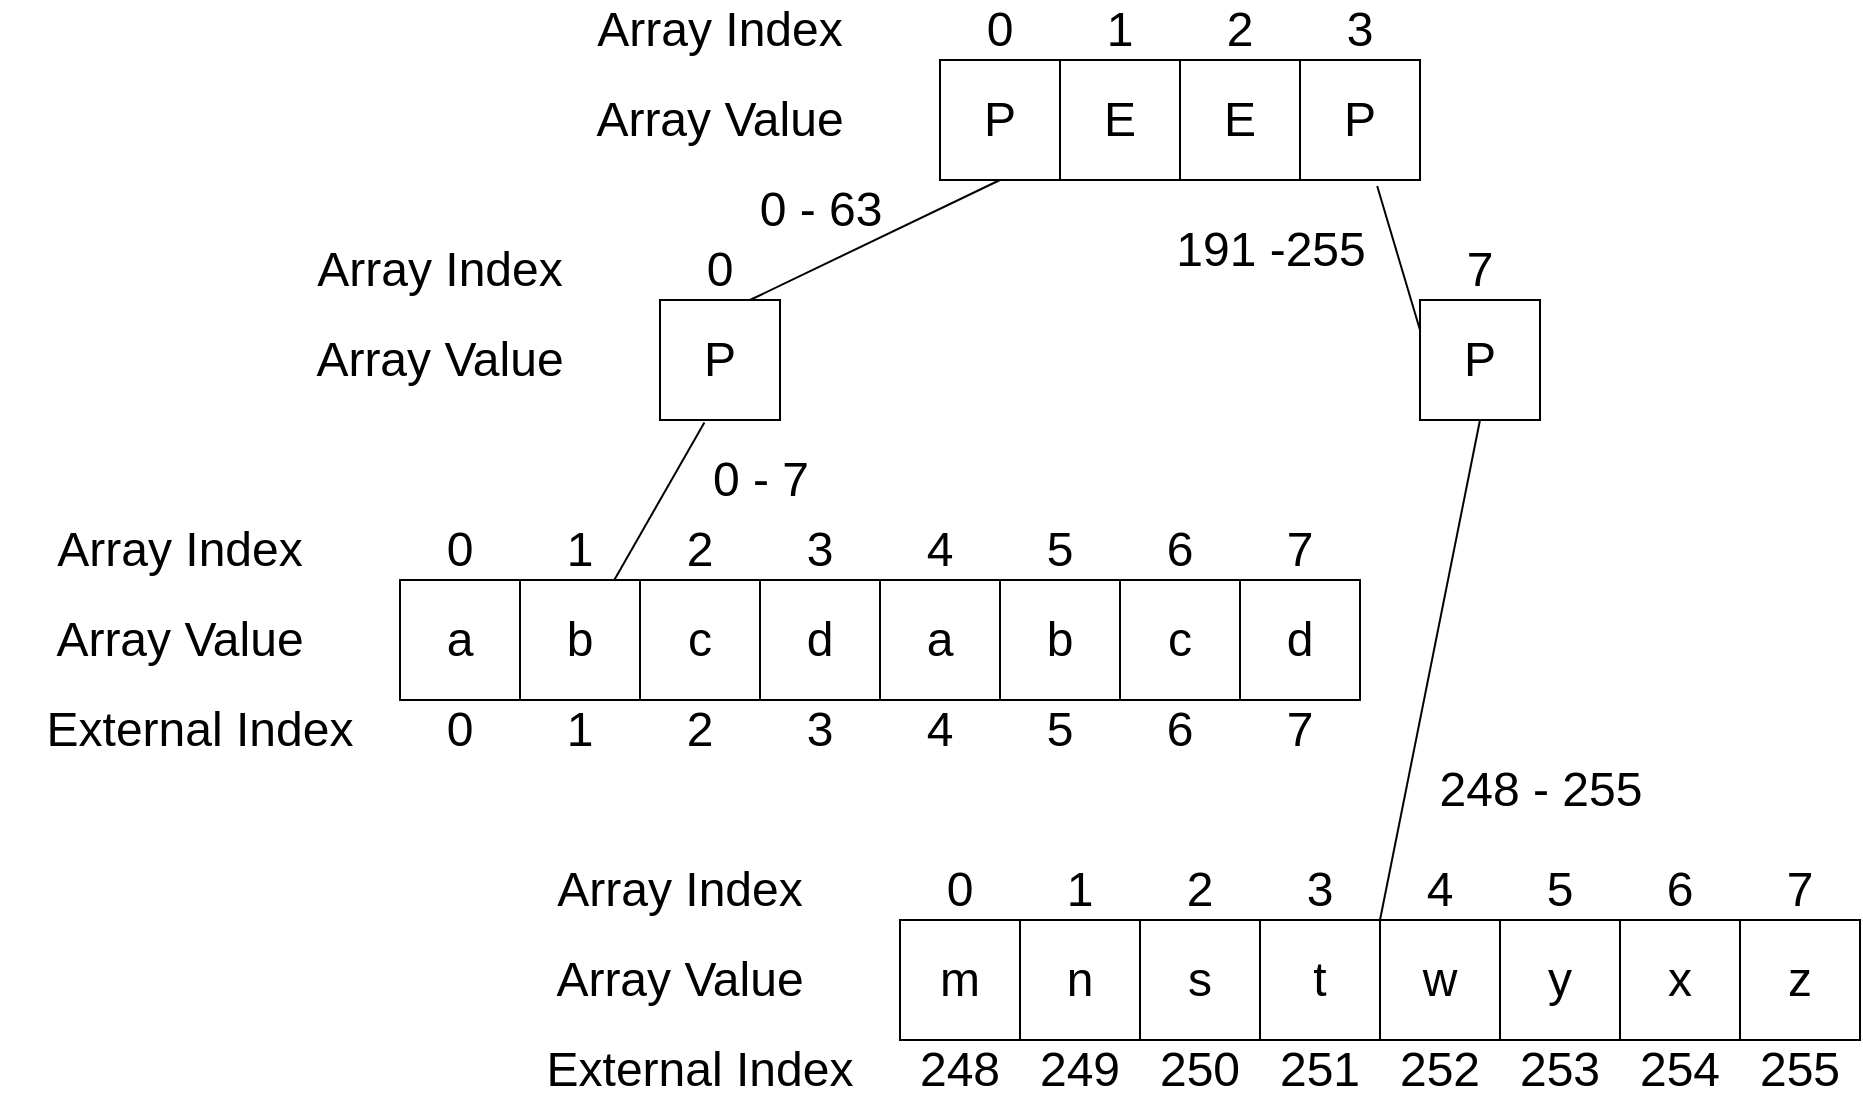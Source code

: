<mxfile version="16.5.1" type="device"><diagram id="O4jIf51jikYerd3G6u9J" name="Page-1"><mxGraphModel dx="1101" dy="732" grid="1" gridSize="10" guides="1" tooltips="1" connect="1" arrows="1" fold="1" page="1" pageScale="1" pageWidth="850" pageHeight="1100" math="0" shadow="0"><root><mxCell id="0"/><mxCell id="1" parent="0"/><mxCell id="8a6ExuWJA7Mi2WjmINP_-1" value="a" style="rounded=0;whiteSpace=wrap;html=1;fontSize=24;" parent="1" vertex="1"><mxGeometry x="360" y="350" width="60" height="60" as="geometry"/></mxCell><mxCell id="8a6ExuWJA7Mi2WjmINP_-2" value="b" style="rounded=0;whiteSpace=wrap;html=1;fontSize=24;" parent="1" vertex="1"><mxGeometry x="420" y="350" width="60" height="60" as="geometry"/></mxCell><mxCell id="8a6ExuWJA7Mi2WjmINP_-3" value="c" style="rounded=0;whiteSpace=wrap;html=1;fontSize=24;" parent="1" vertex="1"><mxGeometry x="480" y="350" width="60" height="60" as="geometry"/></mxCell><mxCell id="8a6ExuWJA7Mi2WjmINP_-4" value="d" style="rounded=0;whiteSpace=wrap;html=1;fontSize=24;" parent="1" vertex="1"><mxGeometry x="540" y="350" width="60" height="60" as="geometry"/></mxCell><mxCell id="8a6ExuWJA7Mi2WjmINP_-6" value="0" style="text;html=1;strokeColor=none;fillColor=none;align=center;verticalAlign=middle;whiteSpace=wrap;rounded=0;fontSize=24;" parent="1" vertex="1"><mxGeometry x="360" y="320" width="60" height="30" as="geometry"/></mxCell><mxCell id="8a6ExuWJA7Mi2WjmINP_-7" value="1" style="text;html=1;strokeColor=none;fillColor=none;align=center;verticalAlign=middle;whiteSpace=wrap;rounded=0;fontSize=24;" parent="1" vertex="1"><mxGeometry x="420" y="320" width="60" height="30" as="geometry"/></mxCell><mxCell id="8a6ExuWJA7Mi2WjmINP_-8" value="2" style="text;html=1;strokeColor=none;fillColor=none;align=center;verticalAlign=middle;whiteSpace=wrap;rounded=0;fontSize=24;" parent="1" vertex="1"><mxGeometry x="480" y="320" width="60" height="30" as="geometry"/></mxCell><mxCell id="8a6ExuWJA7Mi2WjmINP_-9" value="3" style="text;html=1;strokeColor=none;fillColor=none;align=center;verticalAlign=middle;whiteSpace=wrap;rounded=0;fontSize=24;" parent="1" vertex="1"><mxGeometry x="540" y="320" width="60" height="30" as="geometry"/></mxCell><mxCell id="8a6ExuWJA7Mi2WjmINP_-10" value="Array Index" style="text;html=1;strokeColor=none;fillColor=none;align=center;verticalAlign=middle;whiteSpace=wrap;rounded=0;fontSize=24;" parent="1" vertex="1"><mxGeometry x="160" y="320" width="180" height="30" as="geometry"/></mxCell><mxCell id="8a6ExuWJA7Mi2WjmINP_-11" value="Array Value" style="text;html=1;strokeColor=none;fillColor=none;align=center;verticalAlign=middle;whiteSpace=wrap;rounded=0;fontSize=24;" parent="1" vertex="1"><mxGeometry x="160" y="365" width="180" height="30" as="geometry"/></mxCell><mxCell id="8a6ExuWJA7Mi2WjmINP_-12" value="External Index" style="text;html=1;strokeColor=none;fillColor=none;align=center;verticalAlign=middle;whiteSpace=wrap;rounded=0;fontSize=24;" parent="1" vertex="1"><mxGeometry x="170" y="410" width="180" height="30" as="geometry"/></mxCell><mxCell id="8a6ExuWJA7Mi2WjmINP_-13" value="0" style="text;html=1;strokeColor=none;fillColor=none;align=center;verticalAlign=middle;whiteSpace=wrap;rounded=0;fontSize=24;" parent="1" vertex="1"><mxGeometry x="360" y="410" width="60" height="30" as="geometry"/></mxCell><mxCell id="8a6ExuWJA7Mi2WjmINP_-14" value="1" style="text;html=1;strokeColor=none;fillColor=none;align=center;verticalAlign=middle;whiteSpace=wrap;rounded=0;fontSize=24;" parent="1" vertex="1"><mxGeometry x="420" y="410" width="60" height="30" as="geometry"/></mxCell><mxCell id="8a6ExuWJA7Mi2WjmINP_-15" value="2" style="text;html=1;strokeColor=none;fillColor=none;align=center;verticalAlign=middle;whiteSpace=wrap;rounded=0;fontSize=24;" parent="1" vertex="1"><mxGeometry x="480" y="410" width="60" height="30" as="geometry"/></mxCell><mxCell id="8a6ExuWJA7Mi2WjmINP_-16" value="3" style="text;html=1;strokeColor=none;fillColor=none;align=center;verticalAlign=middle;whiteSpace=wrap;rounded=0;fontSize=24;" parent="1" vertex="1"><mxGeometry x="540" y="410" width="60" height="30" as="geometry"/></mxCell><mxCell id="8a6ExuWJA7Mi2WjmINP_-17" value="P" style="rounded=0;whiteSpace=wrap;html=1;fontSize=24;" parent="1" vertex="1"><mxGeometry x="490" y="210" width="60" height="60" as="geometry"/></mxCell><mxCell id="8a6ExuWJA7Mi2WjmINP_-21" value="0" style="text;html=1;strokeColor=none;fillColor=none;align=center;verticalAlign=middle;whiteSpace=wrap;rounded=0;fontSize=24;" parent="1" vertex="1"><mxGeometry x="490" y="180" width="60" height="30" as="geometry"/></mxCell><mxCell id="8a6ExuWJA7Mi2WjmINP_-25" value="Array Index" style="text;html=1;strokeColor=none;fillColor=none;align=center;verticalAlign=middle;whiteSpace=wrap;rounded=0;fontSize=24;" parent="1" vertex="1"><mxGeometry x="290" y="180" width="180" height="30" as="geometry"/></mxCell><mxCell id="8a6ExuWJA7Mi2WjmINP_-26" value="Array Value" style="text;html=1;strokeColor=none;fillColor=none;align=center;verticalAlign=middle;whiteSpace=wrap;rounded=0;fontSize=24;" parent="1" vertex="1"><mxGeometry x="290" y="225" width="180" height="30" as="geometry"/></mxCell><mxCell id="8a6ExuWJA7Mi2WjmINP_-44" value="" style="endArrow=none;html=1;rounded=0;fontSize=24;exitX=0.75;exitY=1;exitDx=0;exitDy=0;entryX=0.5;entryY=1;entryDx=0;entryDy=0;" parent="1" source="8a6ExuWJA7Mi2WjmINP_-21" target="8a6ExuWJA7Mi2WjmINP_-49" edge="1"><mxGeometry width="50" height="50" relative="1" as="geometry"><mxPoint x="610" y="210" as="sourcePoint"/><mxPoint x="430" y="240" as="targetPoint"/></mxGeometry></mxCell><mxCell id="8a6ExuWJA7Mi2WjmINP_-46" value="0 - 7" style="text;html=1;align=center;verticalAlign=middle;resizable=0;points=[];autosize=1;strokeColor=none;fillColor=none;fontSize=24;" parent="1" vertex="1"><mxGeometry x="510" y="285" width="60" height="30" as="geometry"/></mxCell><mxCell id="8a6ExuWJA7Mi2WjmINP_-49" value="P" style="rounded=0;whiteSpace=wrap;html=1;fontSize=24;" parent="1" vertex="1"><mxGeometry x="630" y="90" width="60" height="60" as="geometry"/></mxCell><mxCell id="8a6ExuWJA7Mi2WjmINP_-50" value="E" style="rounded=0;whiteSpace=wrap;html=1;fontSize=24;" parent="1" vertex="1"><mxGeometry x="690" y="90" width="60" height="60" as="geometry"/></mxCell><mxCell id="8a6ExuWJA7Mi2WjmINP_-51" value="E" style="rounded=0;whiteSpace=wrap;html=1;fontSize=24;" parent="1" vertex="1"><mxGeometry x="750" y="90" width="60" height="60" as="geometry"/></mxCell><mxCell id="8a6ExuWJA7Mi2WjmINP_-52" value="P" style="rounded=0;whiteSpace=wrap;html=1;fontSize=24;" parent="1" vertex="1"><mxGeometry x="810" y="90" width="60" height="60" as="geometry"/></mxCell><mxCell id="8a6ExuWJA7Mi2WjmINP_-53" value="0" style="text;html=1;strokeColor=none;fillColor=none;align=center;verticalAlign=middle;whiteSpace=wrap;rounded=0;fontSize=24;" parent="1" vertex="1"><mxGeometry x="630" y="60" width="60" height="30" as="geometry"/></mxCell><mxCell id="8a6ExuWJA7Mi2WjmINP_-54" value="1" style="text;html=1;strokeColor=none;fillColor=none;align=center;verticalAlign=middle;whiteSpace=wrap;rounded=0;fontSize=24;" parent="1" vertex="1"><mxGeometry x="690" y="60" width="60" height="30" as="geometry"/></mxCell><mxCell id="8a6ExuWJA7Mi2WjmINP_-55" value="2" style="text;html=1;strokeColor=none;fillColor=none;align=center;verticalAlign=middle;whiteSpace=wrap;rounded=0;fontSize=24;" parent="1" vertex="1"><mxGeometry x="750" y="60" width="60" height="30" as="geometry"/></mxCell><mxCell id="8a6ExuWJA7Mi2WjmINP_-56" value="3" style="text;html=1;strokeColor=none;fillColor=none;align=center;verticalAlign=middle;whiteSpace=wrap;rounded=0;fontSize=24;" parent="1" vertex="1"><mxGeometry x="810" y="60" width="60" height="30" as="geometry"/></mxCell><mxCell id="8a6ExuWJA7Mi2WjmINP_-57" value="Array Index" style="text;html=1;strokeColor=none;fillColor=none;align=center;verticalAlign=middle;whiteSpace=wrap;rounded=0;fontSize=24;" parent="1" vertex="1"><mxGeometry x="430" y="60" width="180" height="30" as="geometry"/></mxCell><mxCell id="8a6ExuWJA7Mi2WjmINP_-58" value="Array Value" style="text;html=1;strokeColor=none;fillColor=none;align=center;verticalAlign=middle;whiteSpace=wrap;rounded=0;fontSize=24;" parent="1" vertex="1"><mxGeometry x="430" y="105" width="180" height="30" as="geometry"/></mxCell><mxCell id="8a6ExuWJA7Mi2WjmINP_-61" value="" style="endArrow=none;html=1;rounded=0;fontSize=24;exitX=0.37;exitY=1.02;exitDx=0;exitDy=0;exitPerimeter=0;" parent="1" source="8a6ExuWJA7Mi2WjmINP_-17" target="8a6ExuWJA7Mi2WjmINP_-2" edge="1"><mxGeometry width="50" height="50" relative="1" as="geometry"><mxPoint x="620" y="220" as="sourcePoint"/><mxPoint x="620" y="160" as="targetPoint"/></mxGeometry></mxCell><mxCell id="8a6ExuWJA7Mi2WjmINP_-62" value="0 - 63" style="text;html=1;align=center;verticalAlign=middle;resizable=0;points=[];autosize=1;strokeColor=none;fillColor=none;fontSize=24;" parent="1" vertex="1"><mxGeometry x="530" y="150" width="80" height="30" as="geometry"/></mxCell><mxCell id="8a6ExuWJA7Mi2WjmINP_-66" value="P" style="rounded=0;whiteSpace=wrap;html=1;fontSize=24;" parent="1" vertex="1"><mxGeometry x="870" y="210" width="60" height="60" as="geometry"/></mxCell><mxCell id="8a6ExuWJA7Mi2WjmINP_-70" value="7" style="text;html=1;strokeColor=none;fillColor=none;align=center;verticalAlign=middle;whiteSpace=wrap;rounded=0;fontSize=24;" parent="1" vertex="1"><mxGeometry x="870" y="180" width="60" height="30" as="geometry"/></mxCell><mxCell id="8a6ExuWJA7Mi2WjmINP_-73" value="" style="endArrow=none;html=1;rounded=0;fontSize=24;entryX=0.643;entryY=1.05;entryDx=0;entryDy=0;entryPerimeter=0;exitX=0;exitY=0.25;exitDx=0;exitDy=0;" parent="1" source="8a6ExuWJA7Mi2WjmINP_-66" target="8a6ExuWJA7Mi2WjmINP_-52" edge="1"><mxGeometry width="50" height="50" relative="1" as="geometry"><mxPoint x="955" y="210" as="sourcePoint"/><mxPoint x="680" y="240" as="targetPoint"/></mxGeometry></mxCell><mxCell id="8a6ExuWJA7Mi2WjmINP_-86" value="" style="endArrow=none;html=1;rounded=0;fontSize=24;exitX=1;exitY=1;exitDx=0;exitDy=0;entryX=0.5;entryY=1;entryDx=0;entryDy=0;" parent="1" source="8a6ExuWJA7Mi2WjmINP_-108" target="8a6ExuWJA7Mi2WjmINP_-66" edge="1"><mxGeometry width="50" height="50" relative="1" as="geometry"><mxPoint x="1015" y="475" as="sourcePoint"/><mxPoint x="740" y="370" as="targetPoint"/></mxGeometry></mxCell><mxCell id="8a6ExuWJA7Mi2WjmINP_-87" value="191 -255" style="text;html=1;align=center;verticalAlign=middle;resizable=0;points=[];autosize=1;strokeColor=none;fillColor=none;fontSize=24;" parent="1" vertex="1"><mxGeometry x="740" y="170" width="110" height="30" as="geometry"/></mxCell><mxCell id="8a6ExuWJA7Mi2WjmINP_-88" value="248 - 255" style="text;html=1;align=center;verticalAlign=middle;resizable=0;points=[];autosize=1;strokeColor=none;fillColor=none;fontSize=24;" parent="1" vertex="1"><mxGeometry x="870" y="440" width="120" height="30" as="geometry"/></mxCell><mxCell id="8a6ExuWJA7Mi2WjmINP_-89" value="a" style="rounded=0;whiteSpace=wrap;html=1;fontSize=24;" parent="1" vertex="1"><mxGeometry x="600" y="350" width="60" height="60" as="geometry"/></mxCell><mxCell id="8a6ExuWJA7Mi2WjmINP_-90" value="b" style="rounded=0;whiteSpace=wrap;html=1;fontSize=24;" parent="1" vertex="1"><mxGeometry x="660" y="350" width="60" height="60" as="geometry"/></mxCell><mxCell id="8a6ExuWJA7Mi2WjmINP_-91" value="c" style="rounded=0;whiteSpace=wrap;html=1;fontSize=24;" parent="1" vertex="1"><mxGeometry x="720" y="350" width="60" height="60" as="geometry"/></mxCell><mxCell id="8a6ExuWJA7Mi2WjmINP_-92" value="d" style="rounded=0;whiteSpace=wrap;html=1;fontSize=24;" parent="1" vertex="1"><mxGeometry x="780" y="350" width="60" height="60" as="geometry"/></mxCell><mxCell id="8a6ExuWJA7Mi2WjmINP_-93" value="4" style="text;html=1;strokeColor=none;fillColor=none;align=center;verticalAlign=middle;whiteSpace=wrap;rounded=0;fontSize=24;" parent="1" vertex="1"><mxGeometry x="600" y="320" width="60" height="30" as="geometry"/></mxCell><mxCell id="8a6ExuWJA7Mi2WjmINP_-94" value="5" style="text;html=1;strokeColor=none;fillColor=none;align=center;verticalAlign=middle;whiteSpace=wrap;rounded=0;fontSize=24;" parent="1" vertex="1"><mxGeometry x="660" y="320" width="60" height="30" as="geometry"/></mxCell><mxCell id="8a6ExuWJA7Mi2WjmINP_-95" value="6" style="text;html=1;strokeColor=none;fillColor=none;align=center;verticalAlign=middle;whiteSpace=wrap;rounded=0;fontSize=24;" parent="1" vertex="1"><mxGeometry x="720" y="320" width="60" height="30" as="geometry"/></mxCell><mxCell id="8a6ExuWJA7Mi2WjmINP_-96" value="7" style="text;html=1;strokeColor=none;fillColor=none;align=center;verticalAlign=middle;whiteSpace=wrap;rounded=0;fontSize=24;" parent="1" vertex="1"><mxGeometry x="780" y="320" width="60" height="30" as="geometry"/></mxCell><mxCell id="8a6ExuWJA7Mi2WjmINP_-97" value="4" style="text;html=1;strokeColor=none;fillColor=none;align=center;verticalAlign=middle;whiteSpace=wrap;rounded=0;fontSize=24;" parent="1" vertex="1"><mxGeometry x="600" y="410" width="60" height="30" as="geometry"/></mxCell><mxCell id="8a6ExuWJA7Mi2WjmINP_-98" value="5" style="text;html=1;strokeColor=none;fillColor=none;align=center;verticalAlign=middle;whiteSpace=wrap;rounded=0;fontSize=24;" parent="1" vertex="1"><mxGeometry x="660" y="410" width="60" height="30" as="geometry"/></mxCell><mxCell id="8a6ExuWJA7Mi2WjmINP_-99" value="6" style="text;html=1;strokeColor=none;fillColor=none;align=center;verticalAlign=middle;whiteSpace=wrap;rounded=0;fontSize=24;" parent="1" vertex="1"><mxGeometry x="720" y="410" width="60" height="30" as="geometry"/></mxCell><mxCell id="8a6ExuWJA7Mi2WjmINP_-100" value="7" style="text;html=1;strokeColor=none;fillColor=none;align=center;verticalAlign=middle;whiteSpace=wrap;rounded=0;fontSize=24;" parent="1" vertex="1"><mxGeometry x="780" y="410" width="60" height="30" as="geometry"/></mxCell><mxCell id="8a6ExuWJA7Mi2WjmINP_-101" value="m" style="rounded=0;whiteSpace=wrap;html=1;fontSize=24;" parent="1" vertex="1"><mxGeometry x="610" y="520" width="60" height="60" as="geometry"/></mxCell><mxCell id="8a6ExuWJA7Mi2WjmINP_-102" value="n" style="rounded=0;whiteSpace=wrap;html=1;fontSize=24;" parent="1" vertex="1"><mxGeometry x="670" y="520" width="60" height="60" as="geometry"/></mxCell><mxCell id="8a6ExuWJA7Mi2WjmINP_-103" value="s" style="rounded=0;whiteSpace=wrap;html=1;fontSize=24;" parent="1" vertex="1"><mxGeometry x="730" y="520" width="60" height="60" as="geometry"/></mxCell><mxCell id="8a6ExuWJA7Mi2WjmINP_-104" value="t" style="rounded=0;whiteSpace=wrap;html=1;fontSize=24;" parent="1" vertex="1"><mxGeometry x="790" y="520" width="60" height="60" as="geometry"/></mxCell><mxCell id="8a6ExuWJA7Mi2WjmINP_-105" value="0" style="text;html=1;strokeColor=none;fillColor=none;align=center;verticalAlign=middle;whiteSpace=wrap;rounded=0;fontSize=24;" parent="1" vertex="1"><mxGeometry x="610" y="490" width="60" height="30" as="geometry"/></mxCell><mxCell id="8a6ExuWJA7Mi2WjmINP_-106" value="1" style="text;html=1;strokeColor=none;fillColor=none;align=center;verticalAlign=middle;whiteSpace=wrap;rounded=0;fontSize=24;" parent="1" vertex="1"><mxGeometry x="670" y="490" width="60" height="30" as="geometry"/></mxCell><mxCell id="8a6ExuWJA7Mi2WjmINP_-107" value="2" style="text;html=1;strokeColor=none;fillColor=none;align=center;verticalAlign=middle;whiteSpace=wrap;rounded=0;fontSize=24;" parent="1" vertex="1"><mxGeometry x="730" y="490" width="60" height="30" as="geometry"/></mxCell><mxCell id="8a6ExuWJA7Mi2WjmINP_-108" value="3" style="text;html=1;strokeColor=none;fillColor=none;align=center;verticalAlign=middle;whiteSpace=wrap;rounded=0;fontSize=24;" parent="1" vertex="1"><mxGeometry x="790" y="490" width="60" height="30" as="geometry"/></mxCell><mxCell id="8a6ExuWJA7Mi2WjmINP_-109" value="248" style="text;html=1;strokeColor=none;fillColor=none;align=center;verticalAlign=middle;whiteSpace=wrap;rounded=0;fontSize=24;" parent="1" vertex="1"><mxGeometry x="610" y="580" width="60" height="30" as="geometry"/></mxCell><mxCell id="8a6ExuWJA7Mi2WjmINP_-110" value="249" style="text;html=1;strokeColor=none;fillColor=none;align=center;verticalAlign=middle;whiteSpace=wrap;rounded=0;fontSize=24;" parent="1" vertex="1"><mxGeometry x="670" y="580" width="60" height="30" as="geometry"/></mxCell><mxCell id="8a6ExuWJA7Mi2WjmINP_-111" value="250" style="text;html=1;strokeColor=none;fillColor=none;align=center;verticalAlign=middle;whiteSpace=wrap;rounded=0;fontSize=24;" parent="1" vertex="1"><mxGeometry x="730" y="580" width="60" height="30" as="geometry"/></mxCell><mxCell id="8a6ExuWJA7Mi2WjmINP_-112" value="251" style="text;html=1;strokeColor=none;fillColor=none;align=center;verticalAlign=middle;whiteSpace=wrap;rounded=0;fontSize=24;" parent="1" vertex="1"><mxGeometry x="790" y="580" width="60" height="30" as="geometry"/></mxCell><mxCell id="8a6ExuWJA7Mi2WjmINP_-113" value="w" style="rounded=0;whiteSpace=wrap;html=1;fontSize=24;" parent="1" vertex="1"><mxGeometry x="850" y="520" width="60" height="60" as="geometry"/></mxCell><mxCell id="8a6ExuWJA7Mi2WjmINP_-114" value="y" style="rounded=0;whiteSpace=wrap;html=1;fontSize=24;" parent="1" vertex="1"><mxGeometry x="910" y="520" width="60" height="60" as="geometry"/></mxCell><mxCell id="8a6ExuWJA7Mi2WjmINP_-115" value="x" style="rounded=0;whiteSpace=wrap;html=1;fontSize=24;" parent="1" vertex="1"><mxGeometry x="970" y="520" width="60" height="60" as="geometry"/></mxCell><mxCell id="8a6ExuWJA7Mi2WjmINP_-116" value="z" style="rounded=0;whiteSpace=wrap;html=1;fontSize=24;" parent="1" vertex="1"><mxGeometry x="1030" y="520" width="60" height="60" as="geometry"/></mxCell><mxCell id="8a6ExuWJA7Mi2WjmINP_-117" value="4" style="text;html=1;strokeColor=none;fillColor=none;align=center;verticalAlign=middle;whiteSpace=wrap;rounded=0;fontSize=24;" parent="1" vertex="1"><mxGeometry x="850" y="490" width="60" height="30" as="geometry"/></mxCell><mxCell id="8a6ExuWJA7Mi2WjmINP_-118" value="5" style="text;html=1;strokeColor=none;fillColor=none;align=center;verticalAlign=middle;whiteSpace=wrap;rounded=0;fontSize=24;" parent="1" vertex="1"><mxGeometry x="910" y="490" width="60" height="30" as="geometry"/></mxCell><mxCell id="8a6ExuWJA7Mi2WjmINP_-119" value="6" style="text;html=1;strokeColor=none;fillColor=none;align=center;verticalAlign=middle;whiteSpace=wrap;rounded=0;fontSize=24;" parent="1" vertex="1"><mxGeometry x="970" y="490" width="60" height="30" as="geometry"/></mxCell><mxCell id="8a6ExuWJA7Mi2WjmINP_-120" value="7" style="text;html=1;strokeColor=none;fillColor=none;align=center;verticalAlign=middle;whiteSpace=wrap;rounded=0;fontSize=24;" parent="1" vertex="1"><mxGeometry x="1030" y="490" width="60" height="30" as="geometry"/></mxCell><mxCell id="8a6ExuWJA7Mi2WjmINP_-121" value="252" style="text;html=1;strokeColor=none;fillColor=none;align=center;verticalAlign=middle;whiteSpace=wrap;rounded=0;fontSize=24;" parent="1" vertex="1"><mxGeometry x="850" y="580" width="60" height="30" as="geometry"/></mxCell><mxCell id="8a6ExuWJA7Mi2WjmINP_-122" value="253" style="text;html=1;strokeColor=none;fillColor=none;align=center;verticalAlign=middle;whiteSpace=wrap;rounded=0;fontSize=24;" parent="1" vertex="1"><mxGeometry x="910" y="580" width="60" height="30" as="geometry"/></mxCell><mxCell id="8a6ExuWJA7Mi2WjmINP_-123" value="254" style="text;html=1;strokeColor=none;fillColor=none;align=center;verticalAlign=middle;whiteSpace=wrap;rounded=0;fontSize=24;" parent="1" vertex="1"><mxGeometry x="970" y="580" width="60" height="30" as="geometry"/></mxCell><mxCell id="8a6ExuWJA7Mi2WjmINP_-124" value="255" style="text;html=1;strokeColor=none;fillColor=none;align=center;verticalAlign=middle;whiteSpace=wrap;rounded=0;fontSize=24;" parent="1" vertex="1"><mxGeometry x="1030" y="580" width="60" height="30" as="geometry"/></mxCell><mxCell id="Ajw7Uh2ikMVBKGJ4duGL-2" value="Array Index" style="text;html=1;strokeColor=none;fillColor=none;align=center;verticalAlign=middle;whiteSpace=wrap;rounded=0;fontSize=24;" vertex="1" parent="1"><mxGeometry x="410" y="490" width="180" height="30" as="geometry"/></mxCell><mxCell id="Ajw7Uh2ikMVBKGJ4duGL-3" value="Array Value" style="text;html=1;strokeColor=none;fillColor=none;align=center;verticalAlign=middle;whiteSpace=wrap;rounded=0;fontSize=24;" vertex="1" parent="1"><mxGeometry x="410" y="535" width="180" height="30" as="geometry"/></mxCell><mxCell id="Ajw7Uh2ikMVBKGJ4duGL-4" value="External Index" style="text;html=1;strokeColor=none;fillColor=none;align=center;verticalAlign=middle;whiteSpace=wrap;rounded=0;fontSize=24;" vertex="1" parent="1"><mxGeometry x="420" y="580" width="180" height="30" as="geometry"/></mxCell></root></mxGraphModel></diagram></mxfile>